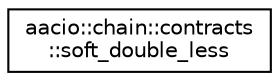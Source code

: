 digraph "Graphical Class Hierarchy"
{
  edge [fontname="Helvetica",fontsize="10",labelfontname="Helvetica",labelfontsize="10"];
  node [fontname="Helvetica",fontsize="10",shape=record];
  rankdir="LR";
  Node0 [label="aacio::chain::contracts\l::soft_double_less",height=0.2,width=0.4,color="black", fillcolor="white", style="filled",URL="$structaacio_1_1chain_1_1contracts_1_1soft__double__less.html"];
}
